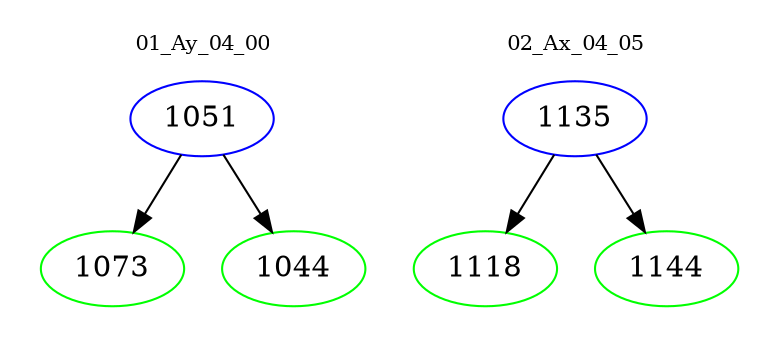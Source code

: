 digraph{
subgraph cluster_0 {
color = white
label = "01_Ay_04_00";
fontsize=10;
T0_1051 [label="1051", color="blue"]
T0_1051 -> T0_1073 [color="black"]
T0_1073 [label="1073", color="green"]
T0_1051 -> T0_1044 [color="black"]
T0_1044 [label="1044", color="green"]
}
subgraph cluster_1 {
color = white
label = "02_Ax_04_05";
fontsize=10;
T1_1135 [label="1135", color="blue"]
T1_1135 -> T1_1118 [color="black"]
T1_1118 [label="1118", color="green"]
T1_1135 -> T1_1144 [color="black"]
T1_1144 [label="1144", color="green"]
}
}
